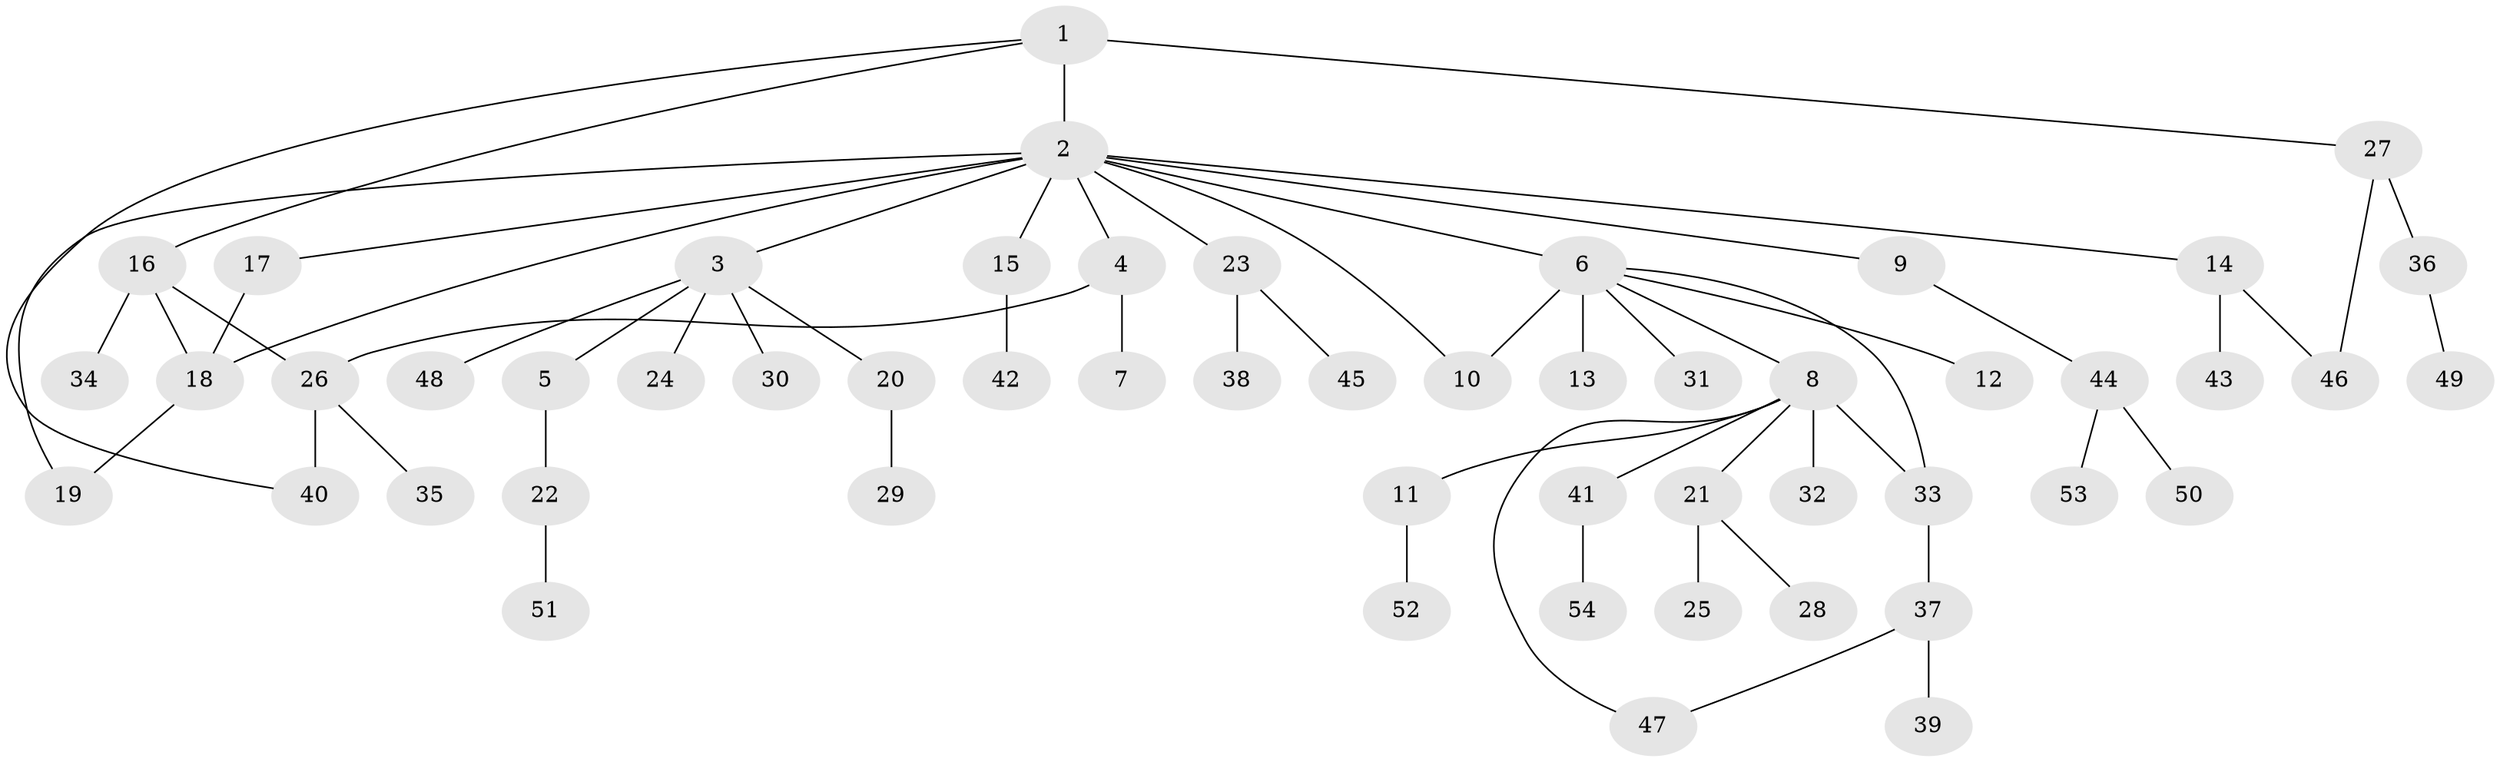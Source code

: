 // original degree distribution, {3: 0.078125, 28: 0.0078125, 7: 0.015625, 6: 0.0078125, 8: 0.0078125, 14: 0.0078125, 1: 0.6328125, 12: 0.0078125, 2: 0.171875, 4: 0.0390625, 5: 0.0234375}
// Generated by graph-tools (version 1.1) at 2025/50/03/04/25 22:50:09]
// undirected, 54 vertices, 62 edges
graph export_dot {
  node [color=gray90,style=filled];
  1;
  2;
  3;
  4;
  5;
  6;
  7;
  8;
  9;
  10;
  11;
  12;
  13;
  14;
  15;
  16;
  17;
  18;
  19;
  20;
  21;
  22;
  23;
  24;
  25;
  26;
  27;
  28;
  29;
  30;
  31;
  32;
  33;
  34;
  35;
  36;
  37;
  38;
  39;
  40;
  41;
  42;
  43;
  44;
  45;
  46;
  47;
  48;
  49;
  50;
  51;
  52;
  53;
  54;
  1 -- 2 [weight=16.0];
  1 -- 16 [weight=1.0];
  1 -- 27 [weight=1.0];
  1 -- 40 [weight=1.0];
  2 -- 3 [weight=1.0];
  2 -- 4 [weight=1.0];
  2 -- 6 [weight=1.0];
  2 -- 9 [weight=1.0];
  2 -- 10 [weight=1.0];
  2 -- 14 [weight=1.0];
  2 -- 15 [weight=1.0];
  2 -- 17 [weight=1.0];
  2 -- 18 [weight=1.0];
  2 -- 19 [weight=1.0];
  2 -- 23 [weight=1.0];
  3 -- 5 [weight=1.0];
  3 -- 20 [weight=1.0];
  3 -- 24 [weight=1.0];
  3 -- 30 [weight=1.0];
  3 -- 48 [weight=1.0];
  4 -- 7 [weight=3.0];
  4 -- 26 [weight=1.0];
  5 -- 22 [weight=6.0];
  6 -- 8 [weight=1.0];
  6 -- 10 [weight=1.0];
  6 -- 12 [weight=1.0];
  6 -- 13 [weight=7.0];
  6 -- 31 [weight=1.0];
  6 -- 33 [weight=1.0];
  8 -- 11 [weight=1.0];
  8 -- 21 [weight=1.0];
  8 -- 32 [weight=5.0];
  8 -- 33 [weight=1.0];
  8 -- 41 [weight=1.0];
  8 -- 47 [weight=1.0];
  9 -- 44 [weight=1.0];
  11 -- 52 [weight=1.0];
  14 -- 43 [weight=1.0];
  14 -- 46 [weight=1.0];
  15 -- 42 [weight=1.0];
  16 -- 18 [weight=1.0];
  16 -- 26 [weight=1.0];
  16 -- 34 [weight=1.0];
  17 -- 18 [weight=3.0];
  18 -- 19 [weight=1.0];
  20 -- 29 [weight=1.0];
  21 -- 25 [weight=1.0];
  21 -- 28 [weight=2.0];
  22 -- 51 [weight=1.0];
  23 -- 38 [weight=1.0];
  23 -- 45 [weight=1.0];
  26 -- 35 [weight=1.0];
  26 -- 40 [weight=3.0];
  27 -- 36 [weight=2.0];
  27 -- 46 [weight=1.0];
  33 -- 37 [weight=2.0];
  36 -- 49 [weight=1.0];
  37 -- 39 [weight=3.0];
  37 -- 47 [weight=1.0];
  41 -- 54 [weight=1.0];
  44 -- 50 [weight=1.0];
  44 -- 53 [weight=1.0];
}
